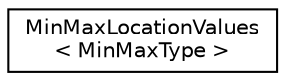 digraph "Graphical Class Hierarchy"
{
 // LATEX_PDF_SIZE
  edge [fontname="Helvetica",fontsize="10",labelfontname="Helvetica",labelfontsize="10"];
  node [fontname="Helvetica",fontsize="10",shape=record];
  rankdir="LR";
  Node0 [label="MinMaxLocationValues\l\< MinMaxType \>",height=0.2,width=0.4,color="black", fillcolor="white", style="filled",URL="$structarm__compute_1_1_min_max_location_values.xhtml",tooltip="Min and max values and locations."];
}

